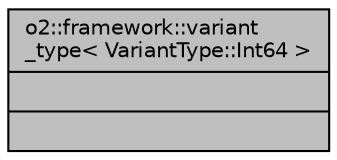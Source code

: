 digraph "o2::framework::variant_type&lt; VariantType::Int64 &gt;"
{
 // INTERACTIVE_SVG=YES
  bgcolor="transparent";
  edge [fontname="Helvetica",fontsize="10",labelfontname="Helvetica",labelfontsize="10"];
  node [fontname="Helvetica",fontsize="10",shape=record];
  Node1 [label="{o2::framework::variant\l_type\< VariantType::Int64 \>\n||}",height=0.2,width=0.4,color="black", fillcolor="grey75", style="filled", fontcolor="black"];
}
